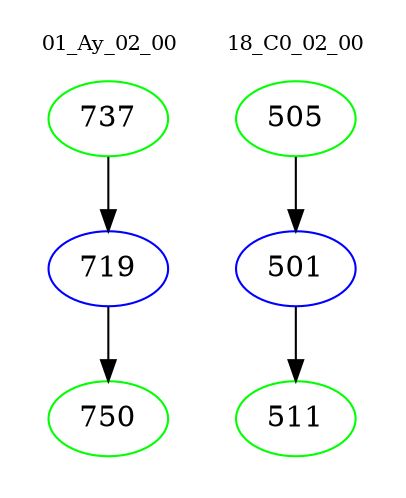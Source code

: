 digraph{
subgraph cluster_0 {
color = white
label = "01_Ay_02_00";
fontsize=10;
T0_737 [label="737", color="green"]
T0_737 -> T0_719 [color="black"]
T0_719 [label="719", color="blue"]
T0_719 -> T0_750 [color="black"]
T0_750 [label="750", color="green"]
}
subgraph cluster_1 {
color = white
label = "18_C0_02_00";
fontsize=10;
T1_505 [label="505", color="green"]
T1_505 -> T1_501 [color="black"]
T1_501 [label="501", color="blue"]
T1_501 -> T1_511 [color="black"]
T1_511 [label="511", color="green"]
}
}
